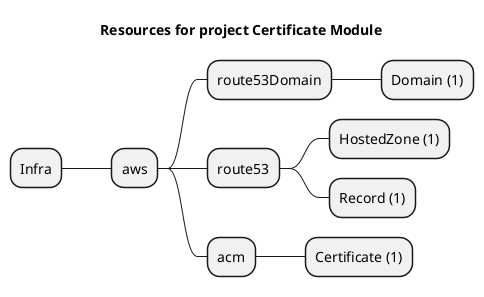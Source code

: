 @startmindmap
title Resources for project Certificate Module
skinparam monochrome true
+ Infra
++ aws
+++ route53Domain
++++ Domain (1)
+++ route53
++++ HostedZone (1)
++++ Record (1)
+++ acm
++++ Certificate (1)
@endmindmap